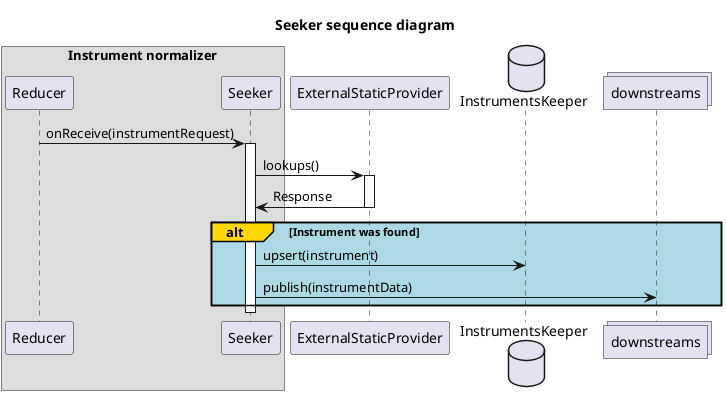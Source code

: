 @startuml

title Seeker sequence diagram

box "Instrument normalizer"
participant Reducer order 20 
participant Seeker order 30 
end box
participant ExternalStaticProvider order 50 
database InstrumentsKeeper order 55
collections downstreams order 70

Reducer -> Seeker : onReceive(instrumentRequest)
activate Seeker
Seeker -> ExternalStaticProvider : lookups()
activate ExternalStaticProvider
ExternalStaticProvider -> Seeker: Response
deactivate ExternalStaticProvider
alt#Gold #LightBlue Instrument was found
Seeker -> InstrumentsKeeper : upsert(instrument)
Seeker -> downstreams : publish(instrumentData)
end
deactivate Seeker

@enduml
